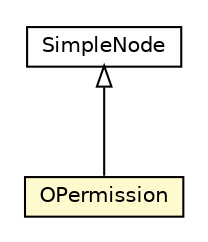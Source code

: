 #!/usr/local/bin/dot
#
# Class diagram 
# Generated by UMLGraph version R5_6-24-gf6e263 (http://www.umlgraph.org/)
#

digraph G {
	edge [fontname="Helvetica",fontsize=10,labelfontname="Helvetica",labelfontsize=10];
	node [fontname="Helvetica",fontsize=10,shape=plaintext];
	nodesep=0.25;
	ranksep=0.5;
	// com.orientechnologies.orient.core.sql.parser.OPermission
	c2788881 [label=<<table title="com.orientechnologies.orient.core.sql.parser.OPermission" border="0" cellborder="1" cellspacing="0" cellpadding="2" port="p" bgcolor="lemonChiffon" href="./OPermission.html">
		<tr><td><table border="0" cellspacing="0" cellpadding="1">
<tr><td align="center" balign="center"> OPermission </td></tr>
		</table></td></tr>
		</table>>, URL="./OPermission.html", fontname="Helvetica", fontcolor="black", fontsize=10.0];
	// com.orientechnologies.orient.core.sql.parser.SimpleNode
	c2788920 [label=<<table title="com.orientechnologies.orient.core.sql.parser.SimpleNode" border="0" cellborder="1" cellspacing="0" cellpadding="2" port="p" href="./SimpleNode.html">
		<tr><td><table border="0" cellspacing="0" cellpadding="1">
<tr><td align="center" balign="center"> SimpleNode </td></tr>
		</table></td></tr>
		</table>>, URL="./SimpleNode.html", fontname="Helvetica", fontcolor="black", fontsize=10.0];
	//com.orientechnologies.orient.core.sql.parser.OPermission extends com.orientechnologies.orient.core.sql.parser.SimpleNode
	c2788920:p -> c2788881:p [dir=back,arrowtail=empty];
}

